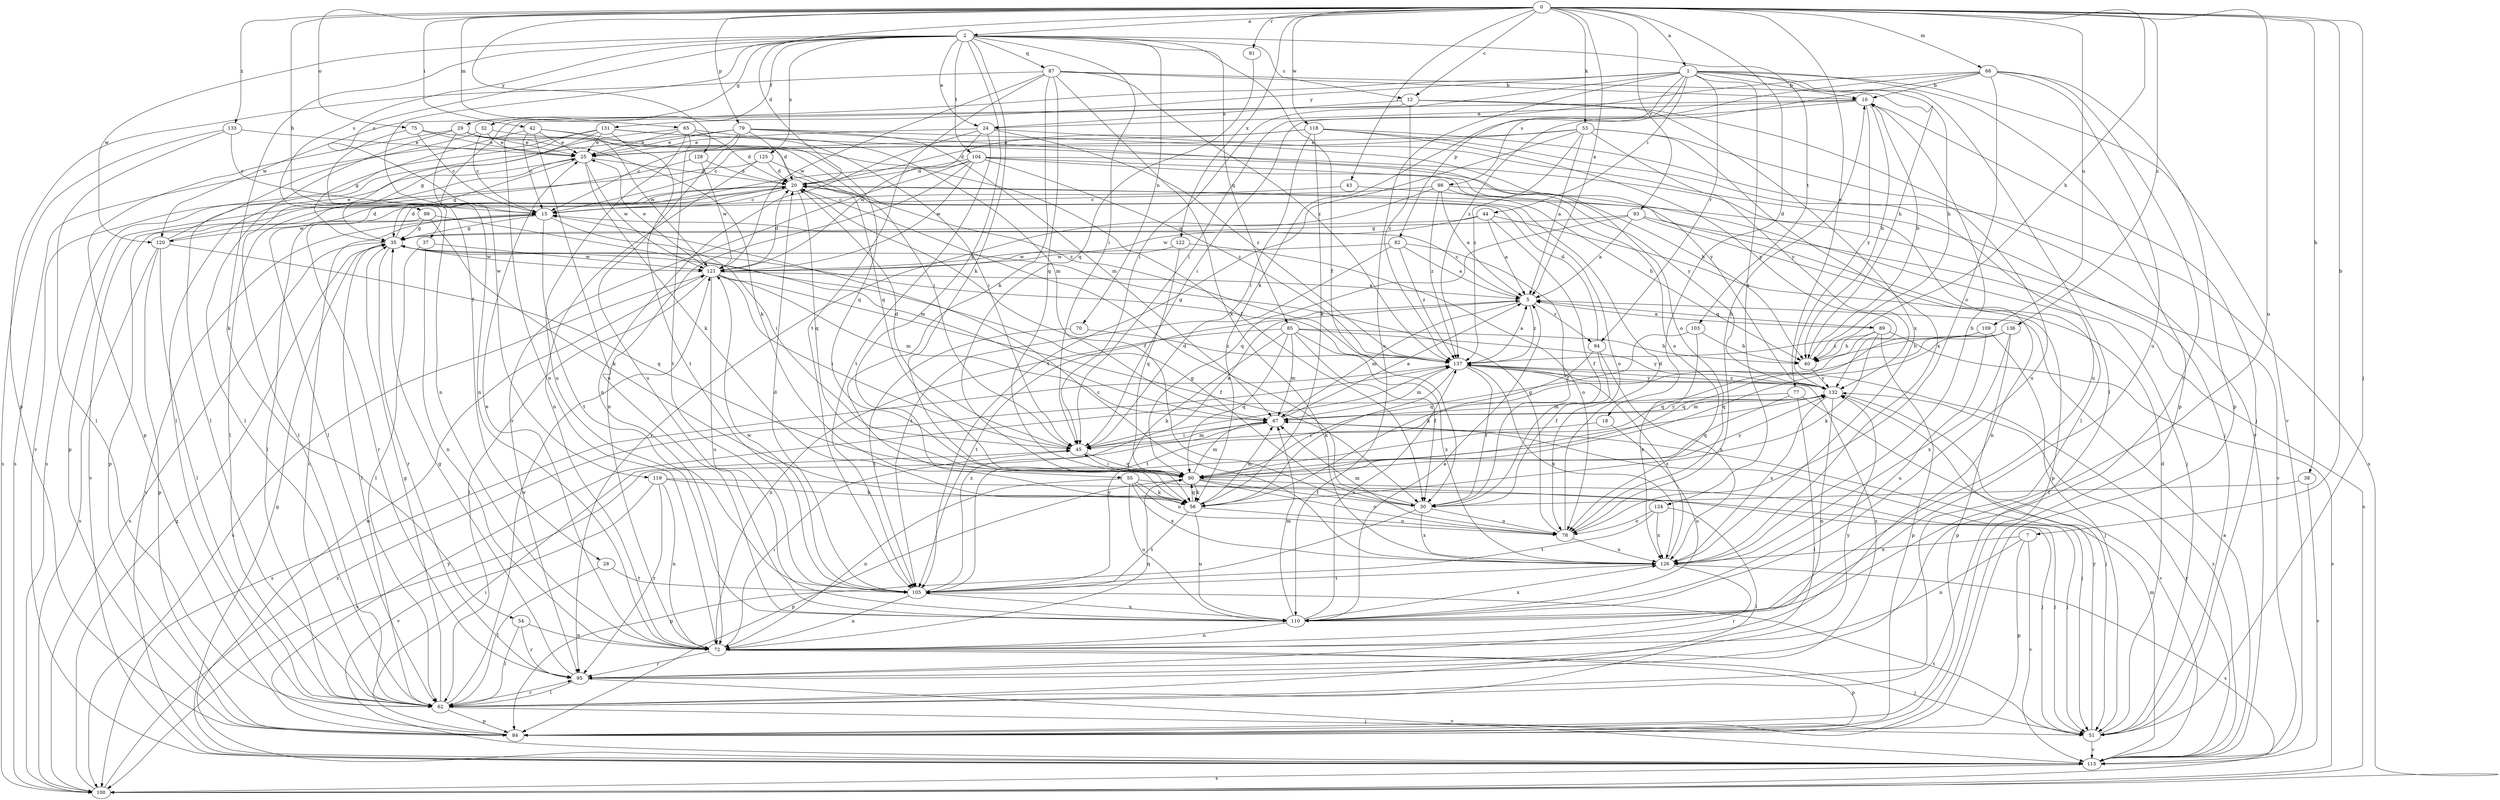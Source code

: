 strict digraph  {
0;
1;
2;
5;
7;
10;
12;
15;
18;
20;
24;
25;
28;
29;
30;
32;
35;
37;
38;
40;
42;
43;
44;
45;
51;
53;
54;
55;
56;
62;
65;
66;
67;
70;
72;
75;
77;
78;
79;
82;
84;
85;
87;
89;
90;
91;
93;
94;
95;
98;
99;
100;
103;
104;
105;
109;
110;
115;
118;
119;
120;
121;
122;
124;
125;
126;
128;
131;
132;
133;
136;
137;
0 -> 1  [label=a];
0 -> 2  [label=a];
0 -> 5  [label=a];
0 -> 7  [label=b];
0 -> 12  [label=c];
0 -> 18  [label=d];
0 -> 20  [label=d];
0 -> 37  [label=h];
0 -> 38  [label=h];
0 -> 40  [label=h];
0 -> 42  [label=i];
0 -> 43  [label=i];
0 -> 51  [label=j];
0 -> 53  [label=k];
0 -> 65  [label=m];
0 -> 66  [label=m];
0 -> 75  [label=o];
0 -> 77  [label=o];
0 -> 79  [label=p];
0 -> 91  [label=r];
0 -> 93  [label=r];
0 -> 109  [label=u];
0 -> 110  [label=u];
0 -> 118  [label=w];
0 -> 122  [label=x];
0 -> 128  [label=y];
0 -> 133  [label=z];
0 -> 136  [label=z];
1 -> 10  [label=b];
1 -> 40  [label=h];
1 -> 44  [label=i];
1 -> 45  [label=i];
1 -> 62  [label=l];
1 -> 82  [label=p];
1 -> 84  [label=p];
1 -> 94  [label=r];
1 -> 98  [label=s];
1 -> 110  [label=u];
1 -> 115  [label=v];
1 -> 119  [label=w];
1 -> 124  [label=x];
1 -> 131  [label=y];
2 -> 12  [label=c];
2 -> 15  [label=c];
2 -> 24  [label=e];
2 -> 28  [label=f];
2 -> 29  [label=f];
2 -> 30  [label=f];
2 -> 32  [label=g];
2 -> 45  [label=i];
2 -> 54  [label=k];
2 -> 55  [label=k];
2 -> 56  [label=k];
2 -> 70  [label=n];
2 -> 85  [label=q];
2 -> 87  [label=q];
2 -> 99  [label=s];
2 -> 103  [label=t];
2 -> 104  [label=t];
2 -> 120  [label=w];
2 -> 125  [label=x];
5 -> 15  [label=c];
5 -> 67  [label=m];
5 -> 89  [label=q];
5 -> 94  [label=r];
5 -> 105  [label=t];
5 -> 137  [label=z];
7 -> 72  [label=n];
7 -> 84  [label=p];
7 -> 115  [label=v];
7 -> 126  [label=x];
10 -> 24  [label=e];
10 -> 40  [label=h];
10 -> 45  [label=i];
10 -> 51  [label=j];
10 -> 120  [label=w];
10 -> 132  [label=y];
12 -> 24  [label=e];
12 -> 72  [label=n];
12 -> 115  [label=v];
12 -> 126  [label=x];
12 -> 137  [label=z];
15 -> 35  [label=g];
15 -> 45  [label=i];
15 -> 105  [label=t];
15 -> 115  [label=v];
15 -> 120  [label=w];
18 -> 45  [label=i];
18 -> 110  [label=u];
20 -> 15  [label=c];
20 -> 30  [label=f];
20 -> 62  [label=l];
20 -> 78  [label=o];
20 -> 84  [label=p];
20 -> 90  [label=q];
20 -> 115  [label=v];
24 -> 25  [label=e];
24 -> 51  [label=j];
24 -> 72  [label=n];
24 -> 105  [label=t];
24 -> 121  [label=w];
24 -> 137  [label=z];
25 -> 20  [label=d];
25 -> 35  [label=g];
25 -> 56  [label=k];
25 -> 62  [label=l];
25 -> 121  [label=w];
28 -> 62  [label=l];
28 -> 105  [label=t];
29 -> 25  [label=e];
29 -> 56  [label=k];
29 -> 62  [label=l];
29 -> 72  [label=n];
29 -> 84  [label=p];
29 -> 90  [label=q];
30 -> 20  [label=d];
30 -> 35  [label=g];
30 -> 78  [label=o];
30 -> 84  [label=p];
30 -> 126  [label=x];
32 -> 15  [label=c];
32 -> 25  [label=e];
32 -> 30  [label=f];
32 -> 62  [label=l];
35 -> 20  [label=d];
35 -> 62  [label=l];
35 -> 95  [label=r];
35 -> 100  [label=s];
35 -> 121  [label=w];
37 -> 62  [label=l];
37 -> 72  [label=n];
37 -> 121  [label=w];
38 -> 30  [label=f];
38 -> 115  [label=v];
40 -> 10  [label=b];
40 -> 132  [label=y];
42 -> 15  [label=c];
42 -> 25  [label=e];
42 -> 35  [label=g];
42 -> 90  [label=q];
42 -> 110  [label=u];
42 -> 121  [label=w];
43 -> 15  [label=c];
43 -> 115  [label=v];
44 -> 5  [label=a];
44 -> 30  [label=f];
44 -> 35  [label=g];
44 -> 84  [label=p];
44 -> 121  [label=w];
45 -> 5  [label=a];
45 -> 20  [label=d];
45 -> 67  [label=m];
45 -> 90  [label=q];
51 -> 20  [label=d];
51 -> 105  [label=t];
51 -> 115  [label=v];
51 -> 132  [label=y];
53 -> 5  [label=a];
53 -> 15  [label=c];
53 -> 25  [label=e];
53 -> 105  [label=t];
53 -> 110  [label=u];
53 -> 126  [label=x];
53 -> 132  [label=y];
53 -> 137  [label=z];
54 -> 62  [label=l];
54 -> 72  [label=n];
54 -> 95  [label=r];
55 -> 51  [label=j];
55 -> 56  [label=k];
55 -> 72  [label=n];
55 -> 78  [label=o];
55 -> 110  [label=u];
55 -> 126  [label=x];
56 -> 67  [label=m];
56 -> 78  [label=o];
56 -> 90  [label=q];
56 -> 105  [label=t];
56 -> 110  [label=u];
62 -> 15  [label=c];
62 -> 35  [label=g];
62 -> 51  [label=j];
62 -> 84  [label=p];
62 -> 95  [label=r];
62 -> 121  [label=w];
65 -> 20  [label=d];
65 -> 25  [label=e];
65 -> 62  [label=l];
65 -> 67  [label=m];
65 -> 105  [label=t];
65 -> 110  [label=u];
66 -> 10  [label=b];
66 -> 45  [label=i];
66 -> 56  [label=k];
66 -> 78  [label=o];
66 -> 84  [label=p];
66 -> 95  [label=r];
66 -> 110  [label=u];
66 -> 137  [label=z];
67 -> 5  [label=a];
67 -> 45  [label=i];
67 -> 51  [label=j];
67 -> 100  [label=s];
67 -> 132  [label=y];
70 -> 105  [label=t];
70 -> 137  [label=z];
72 -> 25  [label=e];
72 -> 45  [label=i];
72 -> 51  [label=j];
72 -> 84  [label=p];
72 -> 90  [label=q];
72 -> 95  [label=r];
75 -> 15  [label=c];
75 -> 25  [label=e];
75 -> 45  [label=i];
75 -> 72  [label=n];
77 -> 51  [label=j];
77 -> 62  [label=l];
77 -> 67  [label=m];
77 -> 90  [label=q];
78 -> 10  [label=b];
78 -> 20  [label=d];
78 -> 35  [label=g];
78 -> 67  [label=m];
78 -> 126  [label=x];
79 -> 15  [label=c];
79 -> 20  [label=d];
79 -> 25  [label=e];
79 -> 67  [label=m];
79 -> 78  [label=o];
79 -> 100  [label=s];
79 -> 110  [label=u];
79 -> 132  [label=y];
82 -> 5  [label=a];
82 -> 30  [label=f];
82 -> 105  [label=t];
82 -> 121  [label=w];
82 -> 137  [label=z];
84 -> 45  [label=i];
84 -> 132  [label=y];
85 -> 30  [label=f];
85 -> 40  [label=h];
85 -> 56  [label=k];
85 -> 67  [label=m];
85 -> 72  [label=n];
85 -> 90  [label=q];
85 -> 126  [label=x];
85 -> 132  [label=y];
87 -> 10  [label=b];
87 -> 40  [label=h];
87 -> 56  [label=k];
87 -> 84  [label=p];
87 -> 90  [label=q];
87 -> 105  [label=t];
87 -> 121  [label=w];
87 -> 126  [label=x];
87 -> 137  [label=z];
89 -> 5  [label=a];
89 -> 40  [label=h];
89 -> 56  [label=k];
89 -> 84  [label=p];
89 -> 90  [label=q];
89 -> 100  [label=s];
90 -> 30  [label=f];
90 -> 45  [label=i];
90 -> 51  [label=j];
90 -> 56  [label=k];
90 -> 67  [label=m];
90 -> 78  [label=o];
90 -> 84  [label=p];
90 -> 132  [label=y];
91 -> 90  [label=q];
93 -> 5  [label=a];
93 -> 35  [label=g];
93 -> 72  [label=n];
93 -> 90  [label=q];
93 -> 100  [label=s];
94 -> 20  [label=d];
94 -> 30  [label=f];
94 -> 56  [label=k];
94 -> 126  [label=x];
95 -> 35  [label=g];
95 -> 62  [label=l];
95 -> 115  [label=v];
95 -> 132  [label=y];
95 -> 137  [label=z];
98 -> 5  [label=a];
98 -> 15  [label=c];
98 -> 40  [label=h];
98 -> 51  [label=j];
98 -> 95  [label=r];
98 -> 137  [label=z];
99 -> 35  [label=g];
99 -> 56  [label=k];
99 -> 67  [label=m];
99 -> 95  [label=r];
100 -> 35  [label=g];
100 -> 137  [label=z];
103 -> 40  [label=h];
103 -> 90  [label=q];
103 -> 126  [label=x];
104 -> 20  [label=d];
104 -> 40  [label=h];
104 -> 62  [label=l];
104 -> 72  [label=n];
104 -> 78  [label=o];
104 -> 95  [label=r];
104 -> 121  [label=w];
104 -> 132  [label=y];
104 -> 137  [label=z];
105 -> 20  [label=d];
105 -> 72  [label=n];
105 -> 110  [label=u];
105 -> 121  [label=w];
105 -> 132  [label=y];
105 -> 137  [label=z];
109 -> 51  [label=j];
109 -> 90  [label=q];
109 -> 110  [label=u];
109 -> 137  [label=z];
110 -> 5  [label=a];
110 -> 67  [label=m];
110 -> 72  [label=n];
110 -> 126  [label=x];
110 -> 137  [label=z];
115 -> 5  [label=a];
115 -> 35  [label=g];
115 -> 67  [label=m];
115 -> 100  [label=s];
115 -> 121  [label=w];
115 -> 132  [label=y];
115 -> 137  [label=z];
118 -> 20  [label=d];
118 -> 25  [label=e];
118 -> 45  [label=i];
118 -> 56  [label=k];
118 -> 100  [label=s];
118 -> 110  [label=u];
118 -> 132  [label=y];
119 -> 51  [label=j];
119 -> 56  [label=k];
119 -> 72  [label=n];
119 -> 95  [label=r];
119 -> 115  [label=v];
120 -> 20  [label=d];
120 -> 25  [label=e];
120 -> 62  [label=l];
120 -> 84  [label=p];
120 -> 90  [label=q];
120 -> 100  [label=s];
121 -> 5  [label=a];
121 -> 20  [label=d];
121 -> 25  [label=e];
121 -> 30  [label=f];
121 -> 45  [label=i];
121 -> 62  [label=l];
121 -> 67  [label=m];
121 -> 100  [label=s];
121 -> 110  [label=u];
122 -> 78  [label=o];
122 -> 90  [label=q];
122 -> 121  [label=w];
124 -> 62  [label=l];
124 -> 78  [label=o];
124 -> 105  [label=t];
124 -> 126  [label=x];
125 -> 20  [label=d];
125 -> 72  [label=n];
125 -> 84  [label=p];
125 -> 137  [label=z];
126 -> 10  [label=b];
126 -> 15  [label=c];
126 -> 95  [label=r];
126 -> 100  [label=s];
126 -> 105  [label=t];
126 -> 137  [label=z];
128 -> 20  [label=d];
128 -> 62  [label=l];
128 -> 121  [label=w];
131 -> 25  [label=e];
131 -> 35  [label=g];
131 -> 45  [label=i];
131 -> 62  [label=l];
131 -> 100  [label=s];
131 -> 105  [label=t];
131 -> 115  [label=v];
132 -> 67  [label=m];
132 -> 72  [label=n];
132 -> 115  [label=v];
132 -> 126  [label=x];
132 -> 137  [label=z];
133 -> 15  [label=c];
133 -> 25  [label=e];
133 -> 62  [label=l];
133 -> 100  [label=s];
136 -> 40  [label=h];
136 -> 84  [label=p];
136 -> 90  [label=q];
136 -> 105  [label=t];
136 -> 126  [label=x];
137 -> 5  [label=a];
137 -> 30  [label=f];
137 -> 35  [label=g];
137 -> 56  [label=k];
137 -> 67  [label=m];
137 -> 100  [label=s];
137 -> 126  [label=x];
137 -> 132  [label=y];
}
